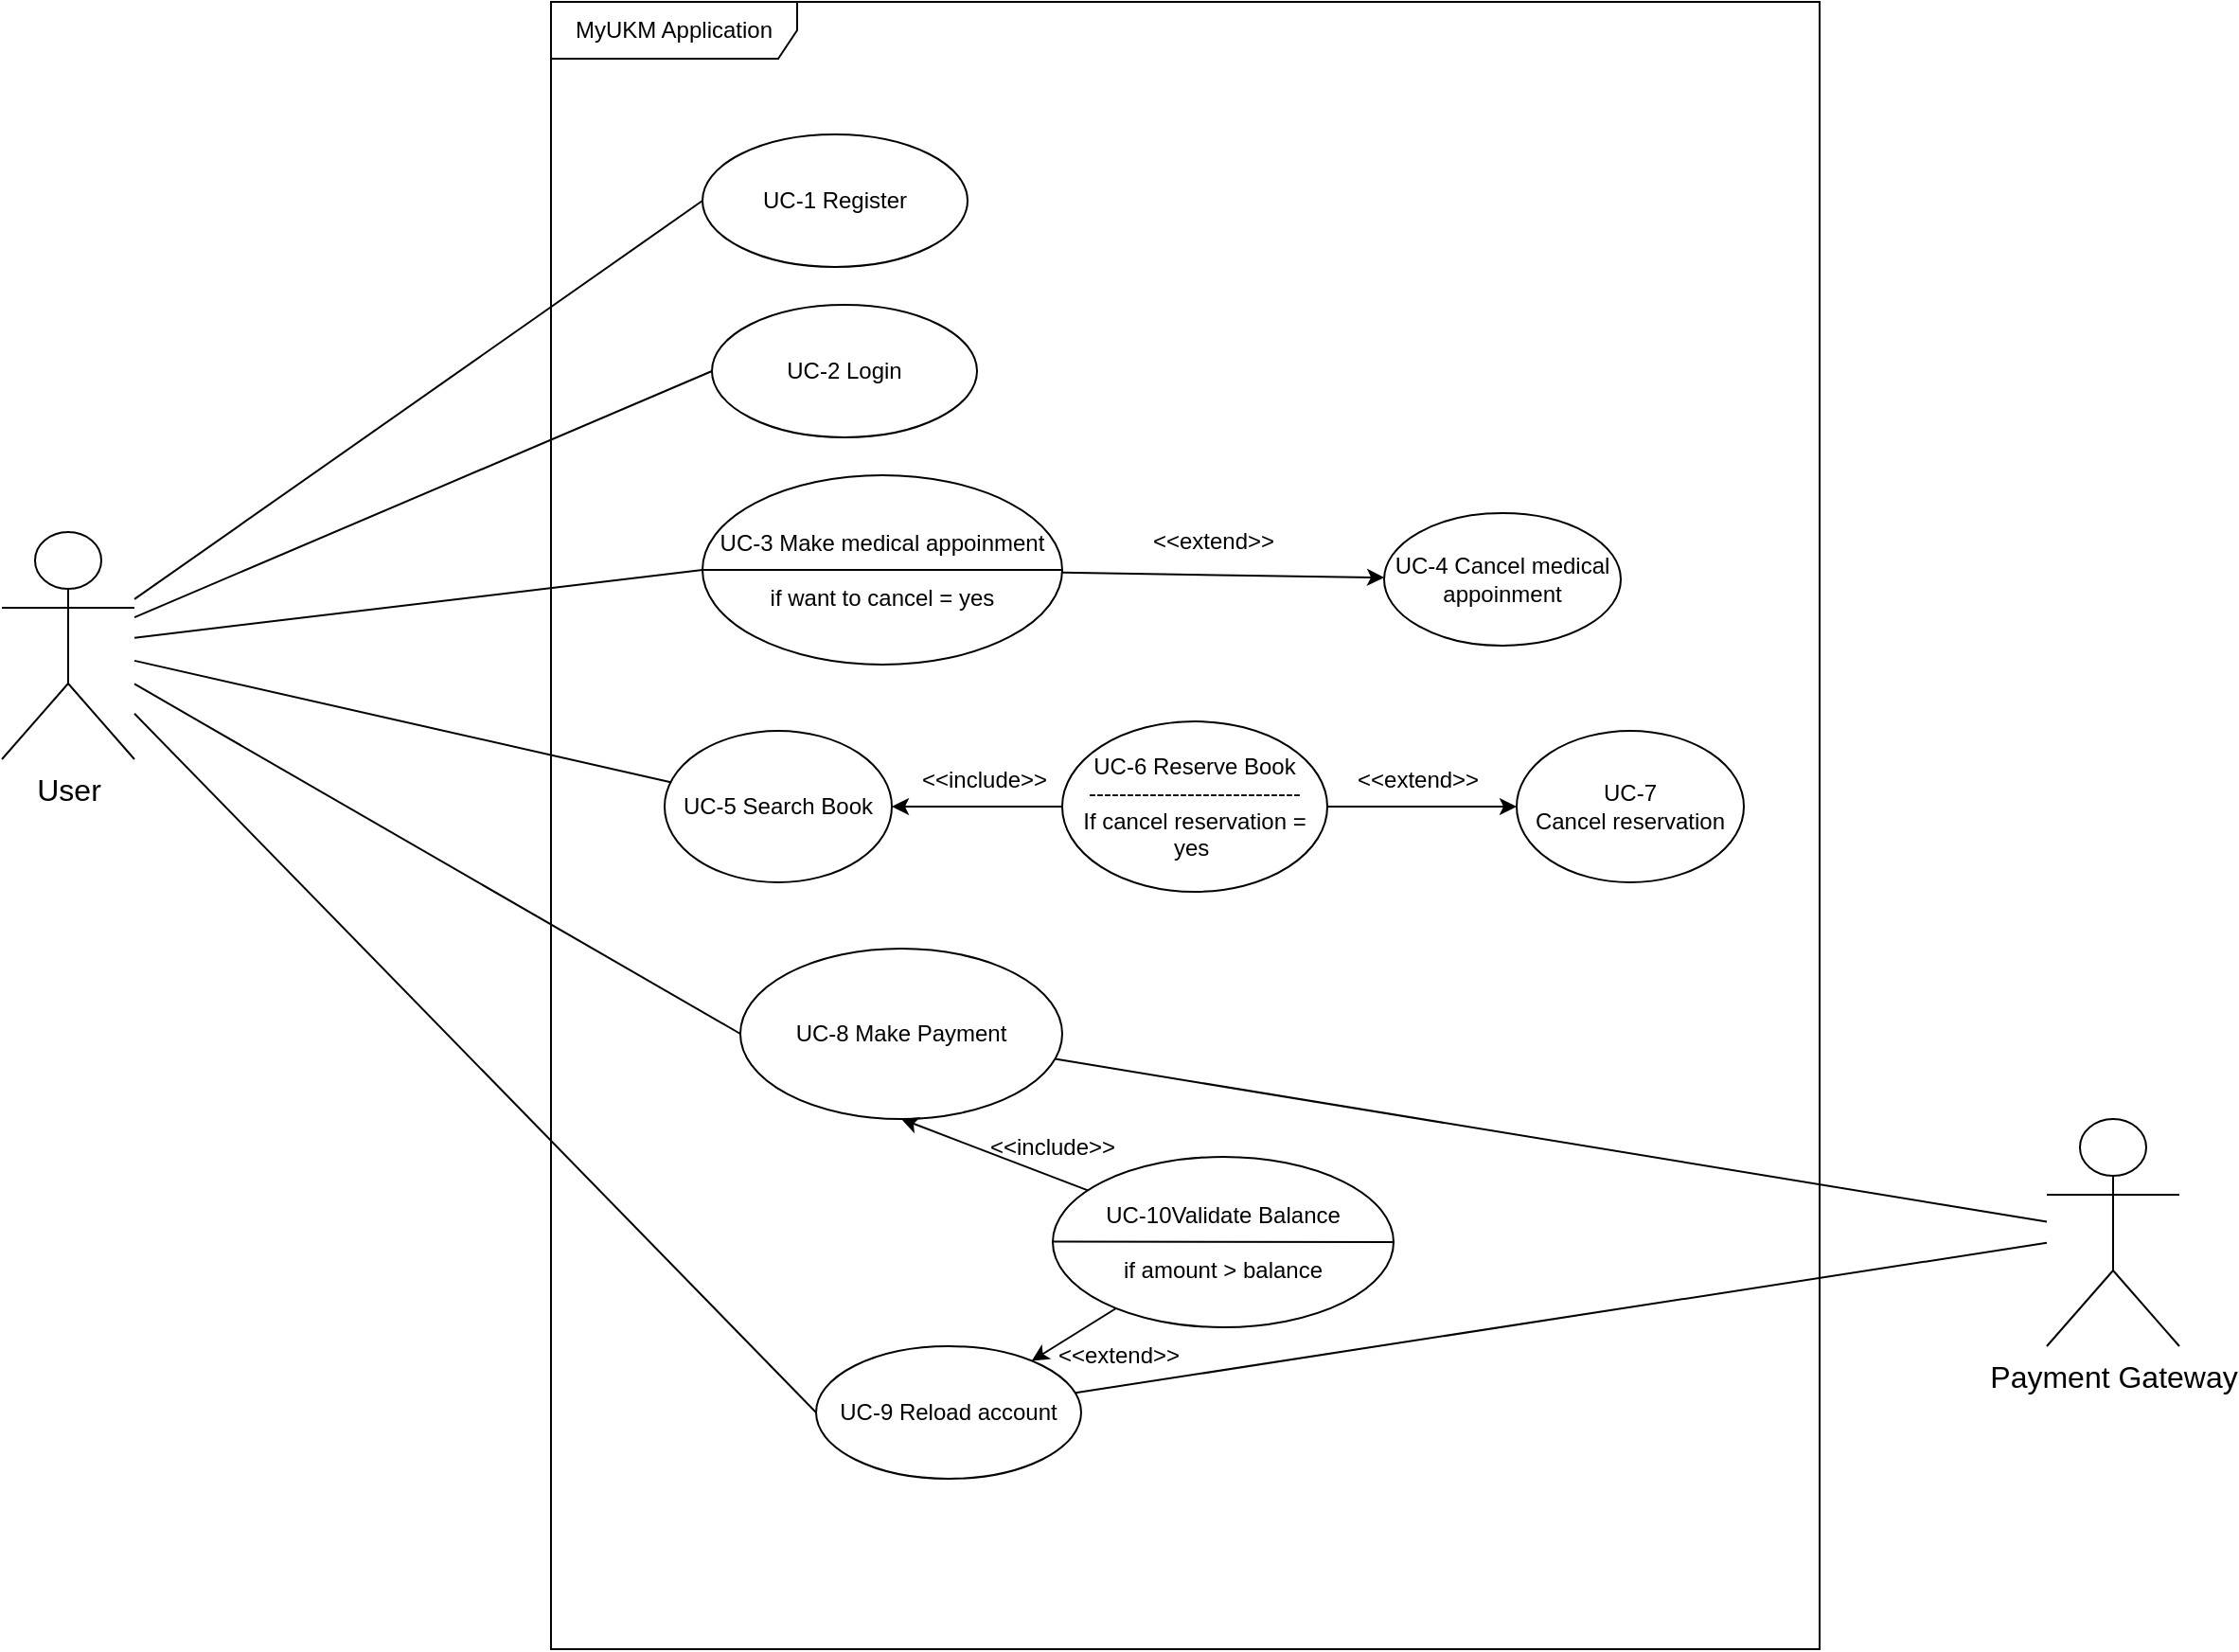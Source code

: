 <mxfile version="20.0.3" type="github">
  <diagram id="aAs1xrY6FZ-xVClBCgRO" name="Page-1">
    <mxGraphModel dx="1831" dy="557" grid="1" gridSize="10" guides="1" tooltips="1" connect="1" arrows="1" fold="1" page="1" pageScale="1" pageWidth="850" pageHeight="1100" math="0" shadow="0">
      <root>
        <mxCell id="0" />
        <mxCell id="1" parent="0" />
        <mxCell id="ii30MXy9ZIumx1q9ZOWN-1" value="MyUKM Application" style="shape=umlFrame;whiteSpace=wrap;html=1;width=130;height=30;" parent="1" vertex="1">
          <mxGeometry x="160" y="80" width="670" height="870" as="geometry" />
        </mxCell>
        <mxCell id="ii30MXy9ZIumx1q9ZOWN-2" value="UC-1 Register" style="ellipse;whiteSpace=wrap;html=1;" parent="1" vertex="1">
          <mxGeometry x="240" y="150" width="140" height="70" as="geometry" />
        </mxCell>
        <mxCell id="ii30MXy9ZIumx1q9ZOWN-3" value="UC-2 Login" style="ellipse;whiteSpace=wrap;html=1;" parent="1" vertex="1">
          <mxGeometry x="245" y="240" width="140" height="70" as="geometry" />
        </mxCell>
        <mxCell id="ii30MXy9ZIumx1q9ZOWN-12" style="rounded=0;orthogonalLoop=1;jettySize=auto;html=1;entryX=0;entryY=0.5;entryDx=0;entryDy=0;endArrow=none;endFill=0;" parent="1" source="ii30MXy9ZIumx1q9ZOWN-5" target="ii30MXy9ZIumx1q9ZOWN-2" edge="1">
          <mxGeometry relative="1" as="geometry" />
        </mxCell>
        <mxCell id="ii30MXy9ZIumx1q9ZOWN-13" style="edgeStyle=none;rounded=0;orthogonalLoop=1;jettySize=auto;html=1;entryX=0;entryY=0.5;entryDx=0;entryDy=0;endArrow=none;endFill=0;" parent="1" source="ii30MXy9ZIumx1q9ZOWN-5" target="ii30MXy9ZIumx1q9ZOWN-3" edge="1">
          <mxGeometry relative="1" as="geometry" />
        </mxCell>
        <mxCell id="ii30MXy9ZIumx1q9ZOWN-24" style="edgeStyle=none;rounded=0;orthogonalLoop=1;jettySize=auto;html=1;endArrow=none;endFill=0;" parent="1" source="ii30MXy9ZIumx1q9ZOWN-5" target="ii30MXy9ZIumx1q9ZOWN-17" edge="1">
          <mxGeometry relative="1" as="geometry" />
        </mxCell>
        <mxCell id="ii30MXy9ZIumx1q9ZOWN-30" style="edgeStyle=none;rounded=0;orthogonalLoop=1;jettySize=auto;html=1;entryX=0;entryY=0.5;entryDx=0;entryDy=0;endArrow=none;endFill=0;" parent="1" source="ii30MXy9ZIumx1q9ZOWN-5" target="ii30MXy9ZIumx1q9ZOWN-27" edge="1">
          <mxGeometry relative="1" as="geometry" />
        </mxCell>
        <mxCell id="ii30MXy9ZIumx1q9ZOWN-31" style="edgeStyle=none;rounded=0;orthogonalLoop=1;jettySize=auto;html=1;entryX=0;entryY=0.5;entryDx=0;entryDy=0;endArrow=none;endFill=0;" parent="1" source="ii30MXy9ZIumx1q9ZOWN-5" target="ii30MXy9ZIumx1q9ZOWN-28" edge="1">
          <mxGeometry relative="1" as="geometry" />
        </mxCell>
        <mxCell id="ii30MXy9ZIumx1q9ZOWN-5" value="&lt;font style=&quot;font-size: 16px;&quot;&gt;User&lt;/font&gt;" style="shape=umlActor;verticalLabelPosition=bottom;verticalAlign=top;html=1;outlineConnect=0;" parent="1" vertex="1">
          <mxGeometry x="-130" y="360" width="70" height="120" as="geometry" />
        </mxCell>
        <mxCell id="ii30MXy9ZIumx1q9ZOWN-6" value="UC-3 Make medical appoinment&lt;br&gt;&lt;br&gt;if want to cancel = yes" style="ellipse;whiteSpace=wrap;html=1;" parent="1" vertex="1">
          <mxGeometry x="240" y="330" width="190" height="100" as="geometry" />
        </mxCell>
        <mxCell id="ii30MXy9ZIumx1q9ZOWN-7" value="UC-4 Cancel medical appoinment" style="ellipse;whiteSpace=wrap;html=1;" parent="1" vertex="1">
          <mxGeometry x="600" y="350" width="125" height="70" as="geometry" />
        </mxCell>
        <mxCell id="ii30MXy9ZIumx1q9ZOWN-8" value="" style="endArrow=none;html=1;rounded=0;entryX=0;entryY=0.5;entryDx=0;entryDy=0;endFill=0;" parent="1" source="ii30MXy9ZIumx1q9ZOWN-5" target="ii30MXy9ZIumx1q9ZOWN-6" edge="1">
          <mxGeometry width="50" height="50" relative="1" as="geometry">
            <mxPoint x="70" y="590" as="sourcePoint" />
            <mxPoint x="370" y="680" as="targetPoint" />
          </mxGeometry>
        </mxCell>
        <mxCell id="ii30MXy9ZIumx1q9ZOWN-9" value="" style="endArrow=classic;html=1;rounded=0;" parent="1" source="ii30MXy9ZIumx1q9ZOWN-6" target="ii30MXy9ZIumx1q9ZOWN-7" edge="1">
          <mxGeometry width="50" height="50" relative="1" as="geometry">
            <mxPoint x="70" y="600" as="sourcePoint" />
            <mxPoint x="260" y="520" as="targetPoint" />
          </mxGeometry>
        </mxCell>
        <mxCell id="ii30MXy9ZIumx1q9ZOWN-10" value="&amp;lt;&amp;lt;extend&amp;gt;&amp;gt;" style="text;html=1;strokeColor=none;fillColor=none;align=center;verticalAlign=middle;whiteSpace=wrap;rounded=0;" parent="1" vertex="1">
          <mxGeometry x="480" y="350" width="60" height="30" as="geometry" />
        </mxCell>
        <mxCell id="ii30MXy9ZIumx1q9ZOWN-11" value="" style="endArrow=none;html=1;rounded=0;exitX=0;exitY=0.5;exitDx=0;exitDy=0;entryX=1;entryY=0.5;entryDx=0;entryDy=0;" parent="1" source="ii30MXy9ZIumx1q9ZOWN-6" target="ii30MXy9ZIumx1q9ZOWN-6" edge="1">
          <mxGeometry width="50" height="50" relative="1" as="geometry">
            <mxPoint x="320" y="710" as="sourcePoint" />
            <mxPoint x="370" y="660" as="targetPoint" />
          </mxGeometry>
        </mxCell>
        <mxCell id="ii30MXy9ZIumx1q9ZOWN-17" value="UC-5 Search Book" style="ellipse;whiteSpace=wrap;html=1;" parent="1" vertex="1">
          <mxGeometry x="220" y="465" width="120" height="80" as="geometry" />
        </mxCell>
        <mxCell id="ii30MXy9ZIumx1q9ZOWN-18" style="rounded=0;orthogonalLoop=1;jettySize=auto;html=1;" parent="1" source="ii30MXy9ZIumx1q9ZOWN-19" target="ii30MXy9ZIumx1q9ZOWN-17" edge="1">
          <mxGeometry relative="1" as="geometry" />
        </mxCell>
        <mxCell id="pIL9aRCwVPGoARK6K9g6-3" style="edgeStyle=none;rounded=0;orthogonalLoop=1;jettySize=auto;html=1;endArrow=classic;endFill=1;" edge="1" parent="1" source="ii30MXy9ZIumx1q9ZOWN-19" target="ii30MXy9ZIumx1q9ZOWN-21">
          <mxGeometry relative="1" as="geometry" />
        </mxCell>
        <mxCell id="ii30MXy9ZIumx1q9ZOWN-19" value="&lt;font style=&quot;font-size: 12px;&quot;&gt;UC-6 Reserve Book&lt;br&gt;----------------------------&lt;br&gt;If cancel reservation = yes&amp;nbsp;&lt;/font&gt;" style="ellipse;whiteSpace=wrap;html=1;" parent="1" vertex="1">
          <mxGeometry x="430" y="460" width="140" height="90" as="geometry" />
        </mxCell>
        <mxCell id="ii30MXy9ZIumx1q9ZOWN-20" value="&lt;&lt;include&gt;&gt;" style="text;strokeColor=none;fillColor=none;align=left;verticalAlign=middle;spacingLeft=4;spacingRight=4;overflow=hidden;points=[[0,0.5],[1,0.5]];portConstraint=eastwest;rotatable=0;" parent="1" vertex="1">
          <mxGeometry x="350" y="475" width="80" height="30" as="geometry" />
        </mxCell>
        <mxCell id="ii30MXy9ZIumx1q9ZOWN-21" value="UC-7 Cancel&amp;nbsp;reservation" style="ellipse;whiteSpace=wrap;html=1;" parent="1" vertex="1">
          <mxGeometry x="670" y="465" width="120" height="80" as="geometry" />
        </mxCell>
        <mxCell id="ii30MXy9ZIumx1q9ZOWN-22" value="&lt;&lt;extend&gt;&gt;" style="text;strokeColor=none;fillColor=none;align=left;verticalAlign=middle;spacingLeft=4;spacingRight=4;overflow=hidden;points=[[0,0.5],[1,0.5]];portConstraint=eastwest;rotatable=0;" parent="1" vertex="1">
          <mxGeometry x="580" y="475" width="80" height="30" as="geometry" />
        </mxCell>
        <mxCell id="BCYx-CZs96L0OzBnz8b9-4" style="rounded=0;orthogonalLoop=1;jettySize=auto;html=1;endArrow=none;endFill=0;" parent="1" source="ii30MXy9ZIumx1q9ZOWN-27" target="BCYx-CZs96L0OzBnz8b9-1" edge="1">
          <mxGeometry relative="1" as="geometry" />
        </mxCell>
        <mxCell id="ii30MXy9ZIumx1q9ZOWN-27" value="&lt;div&gt;UC-8 Make Payment&lt;/div&gt;" style="ellipse;whiteSpace=wrap;html=1;" parent="1" vertex="1">
          <mxGeometry x="260" y="580" width="170" height="90" as="geometry" />
        </mxCell>
        <mxCell id="pIL9aRCwVPGoARK6K9g6-1" style="rounded=0;orthogonalLoop=1;jettySize=auto;html=1;endArrow=none;endFill=0;" edge="1" parent="1" source="ii30MXy9ZIumx1q9ZOWN-28" target="BCYx-CZs96L0OzBnz8b9-1">
          <mxGeometry relative="1" as="geometry" />
        </mxCell>
        <mxCell id="ii30MXy9ZIumx1q9ZOWN-28" value="UC-9 Reload account" style="ellipse;whiteSpace=wrap;html=1;" parent="1" vertex="1">
          <mxGeometry x="300" y="790" width="140" height="70" as="geometry" />
        </mxCell>
        <mxCell id="ii30MXy9ZIumx1q9ZOWN-33" value="&amp;lt;&amp;lt;include&amp;gt;&amp;gt;" style="text;html=1;strokeColor=none;fillColor=none;align=center;verticalAlign=middle;whiteSpace=wrap;rounded=0;" parent="1" vertex="1">
          <mxGeometry x="395" y="670" width="60" height="30" as="geometry" />
        </mxCell>
        <mxCell id="Z8KCSFrK7pHUTEjQrscm-3" style="rounded=0;orthogonalLoop=1;jettySize=auto;html=1;" parent="1" source="ii30MXy9ZIumx1q9ZOWN-39" target="ii30MXy9ZIumx1q9ZOWN-28" edge="1">
          <mxGeometry relative="1" as="geometry" />
        </mxCell>
        <mxCell id="pIL9aRCwVPGoARK6K9g6-2" style="edgeStyle=none;rounded=0;orthogonalLoop=1;jettySize=auto;html=1;entryX=0.5;entryY=1;entryDx=0;entryDy=0;endArrow=classic;endFill=1;" edge="1" parent="1" source="ii30MXy9ZIumx1q9ZOWN-39" target="ii30MXy9ZIumx1q9ZOWN-27">
          <mxGeometry relative="1" as="geometry" />
        </mxCell>
        <mxCell id="ii30MXy9ZIumx1q9ZOWN-39" value="&lt;div&gt;UC-10Validate Balance&lt;/div&gt;&lt;div&gt;&lt;br&gt;&lt;/div&gt;&lt;div&gt;if amount &amp;gt; balance&lt;/div&gt;" style="ellipse;whiteSpace=wrap;html=1;" parent="1" vertex="1">
          <mxGeometry x="425" y="690" width="180" height="90" as="geometry" />
        </mxCell>
        <mxCell id="BCYx-CZs96L0OzBnz8b9-1" value="&lt;font style=&quot;font-size: 16px;&quot;&gt;Payment Gateway&lt;/font&gt;" style="shape=umlActor;verticalLabelPosition=bottom;verticalAlign=top;html=1;outlineConnect=0;" parent="1" vertex="1">
          <mxGeometry x="950" y="670" width="70" height="120" as="geometry" />
        </mxCell>
        <mxCell id="BCYx-CZs96L0OzBnz8b9-7" value="&amp;lt;&amp;lt;extend&amp;gt;&amp;gt;" style="text;html=1;strokeColor=none;fillColor=none;align=center;verticalAlign=middle;whiteSpace=wrap;rounded=0;" parent="1" vertex="1">
          <mxGeometry x="430" y="780" width="60" height="30" as="geometry" />
        </mxCell>
        <mxCell id="Z8KCSFrK7pHUTEjQrscm-4" value="" style="endArrow=none;html=1;rounded=0;exitX=0;exitY=0.5;exitDx=0;exitDy=0;entryX=1;entryY=0.5;entryDx=0;entryDy=0;" parent="1" target="ii30MXy9ZIumx1q9ZOWN-39" edge="1">
          <mxGeometry width="50" height="50" relative="1" as="geometry">
            <mxPoint x="425" y="734.75" as="sourcePoint" />
            <mxPoint x="595" y="735.25" as="targetPoint" />
          </mxGeometry>
        </mxCell>
      </root>
    </mxGraphModel>
  </diagram>
</mxfile>
